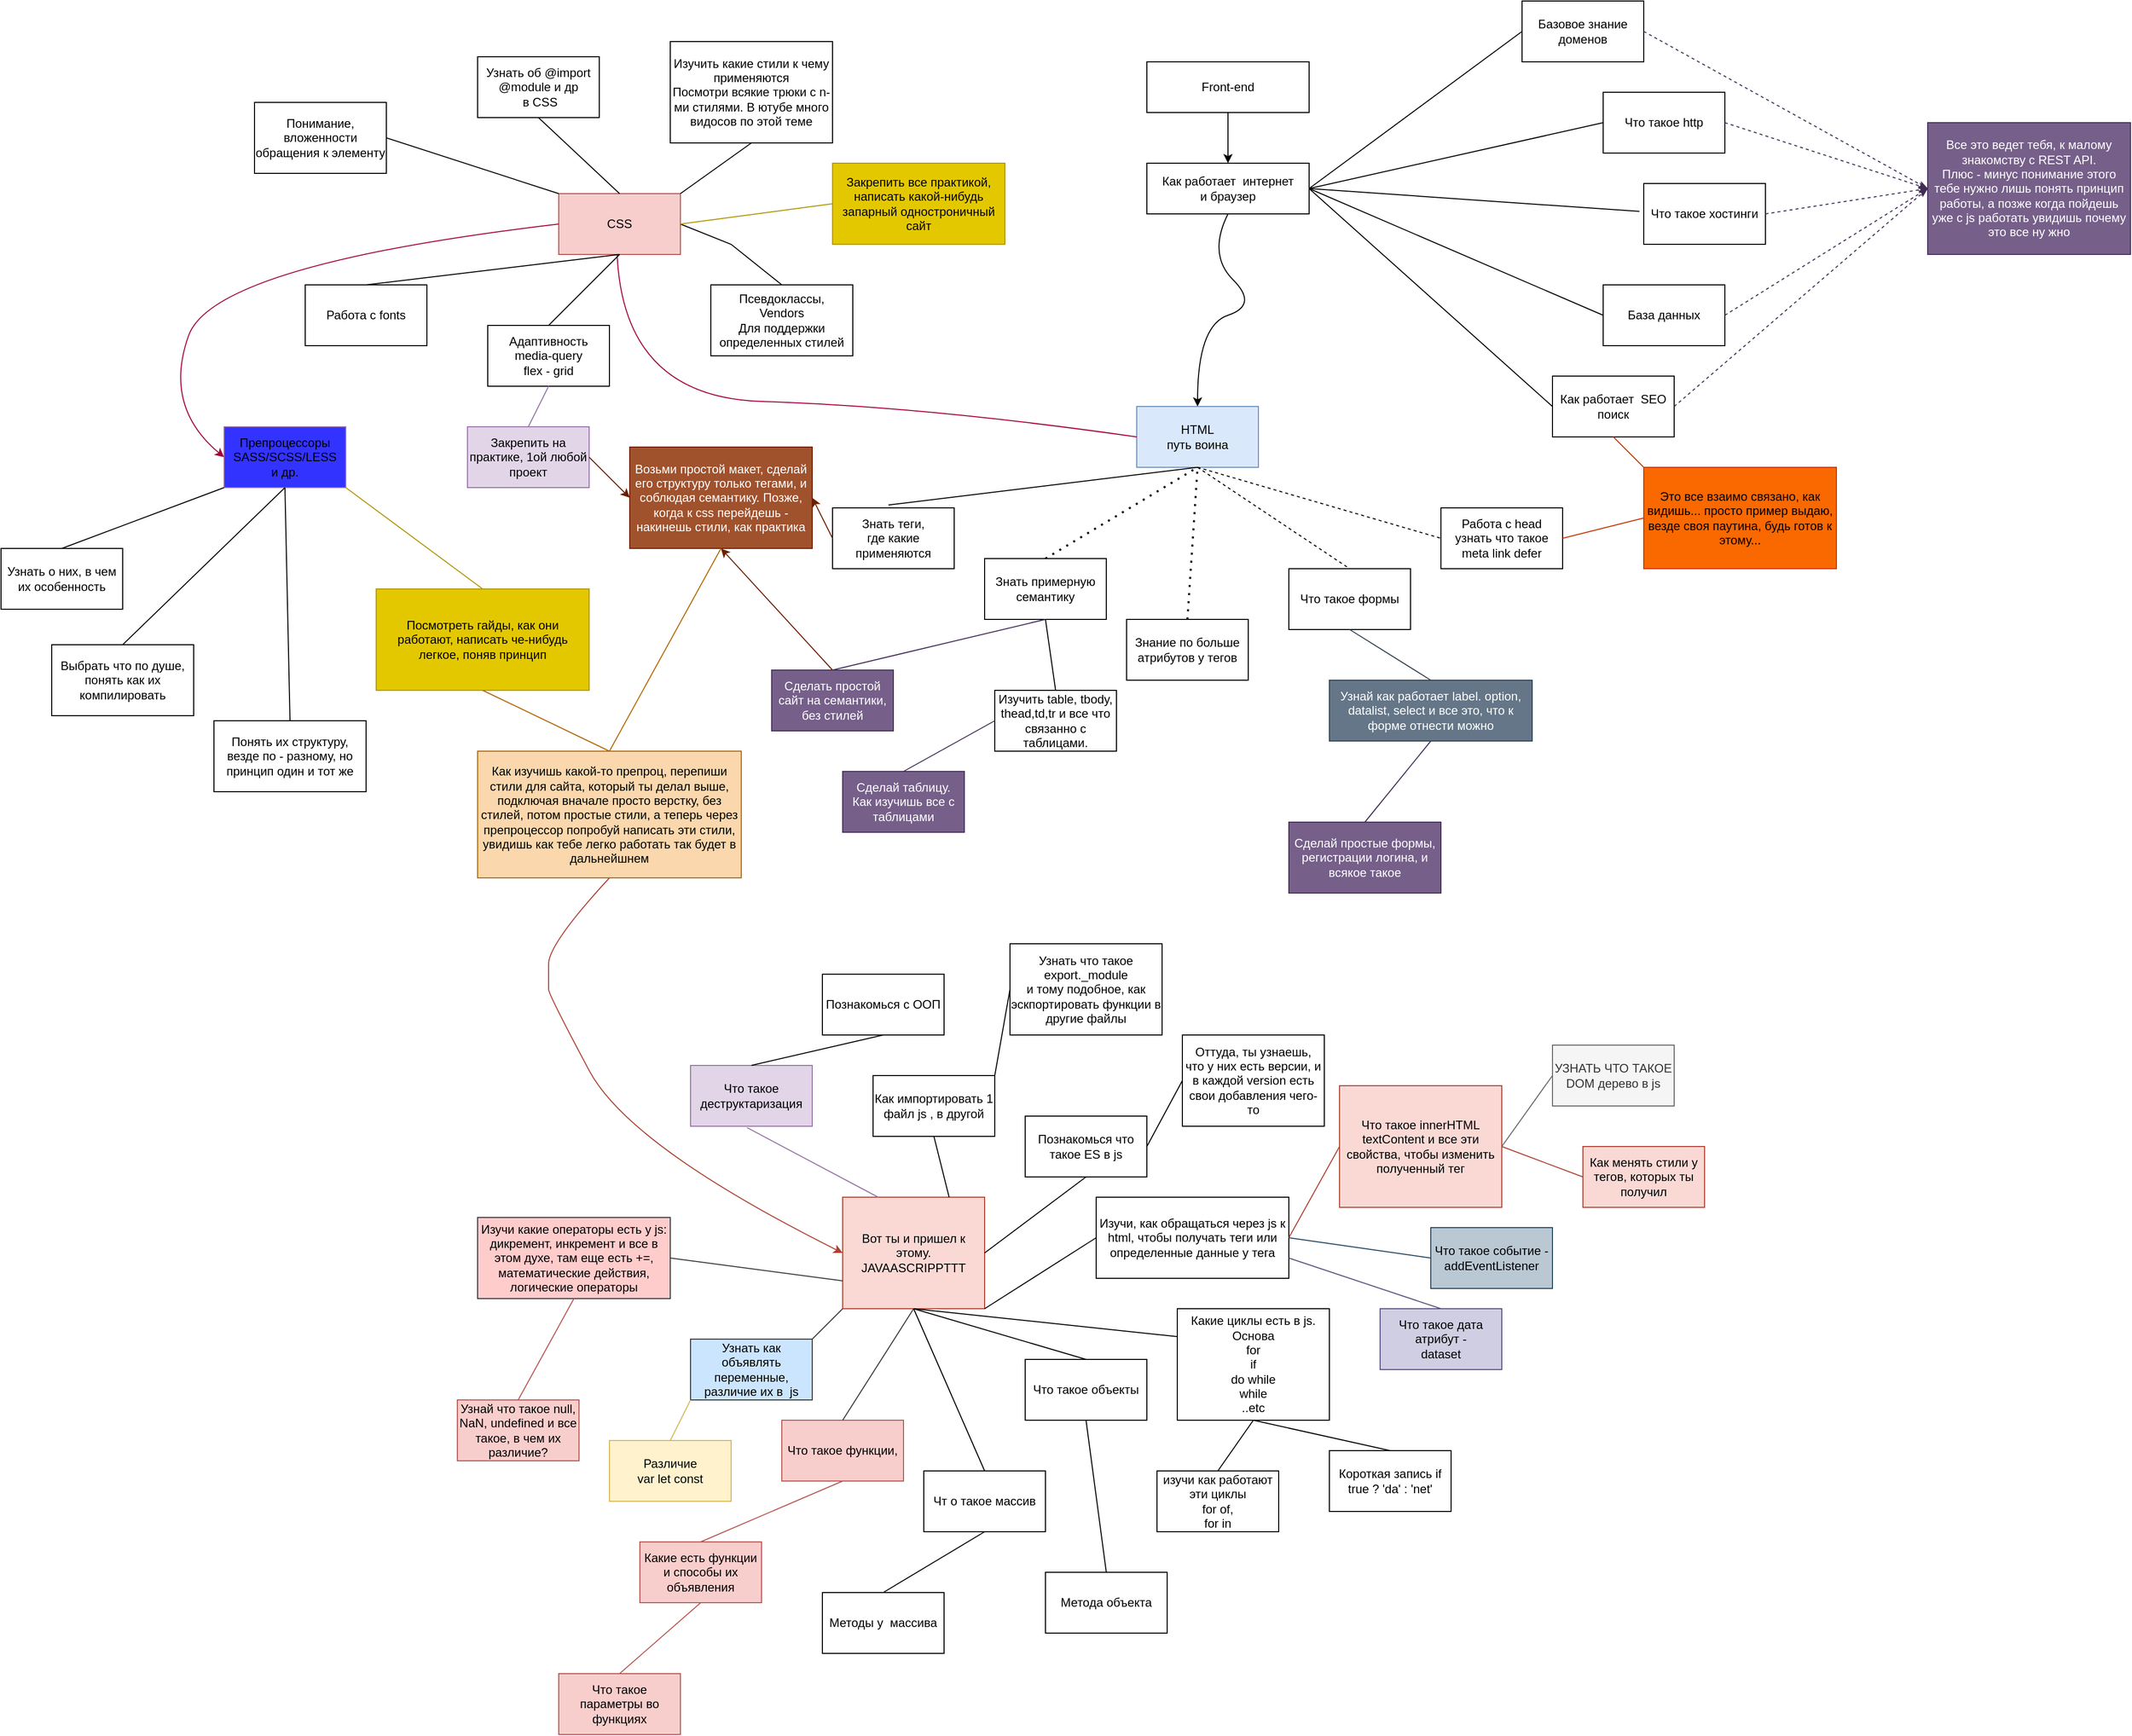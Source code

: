 <mxfile version="22.0.0" type="github">
  <diagram name="Страница — 1" id="b5F7yGfdC8SW0DSV0_Y1">
    <mxGraphModel dx="2808" dy="934" grid="1" gridSize="10" guides="1" tooltips="1" connect="1" arrows="1" fold="1" page="1" pageScale="1" pageWidth="1200" pageHeight="1920" math="0" shadow="0">
      <root>
        <mxCell id="0" />
        <mxCell id="1" parent="0" />
        <mxCell id="d3SblMkeDOtAIFovuhBY-1" value="&lt;div&gt;Front-end&lt;/div&gt;" style="rounded=0;whiteSpace=wrap;html=1;" vertex="1" parent="1">
          <mxGeometry x="140" y="100" width="160" height="50" as="geometry" />
        </mxCell>
        <mxCell id="d3SblMkeDOtAIFovuhBY-3" value="" style="endArrow=classic;html=1;rounded=0;exitX=0.5;exitY=1;exitDx=0;exitDy=0;" edge="1" parent="1" source="d3SblMkeDOtAIFovuhBY-1">
          <mxGeometry width="50" height="50" relative="1" as="geometry">
            <mxPoint x="320" y="230" as="sourcePoint" />
            <mxPoint x="220" y="200" as="targetPoint" />
          </mxGeometry>
        </mxCell>
        <mxCell id="d3SblMkeDOtAIFovuhBY-4" value="&lt;div&gt;Как работает&amp;nbsp; интернет&lt;/div&gt;&lt;div&gt;и браузер&lt;br&gt;&lt;/div&gt;" style="rounded=0;whiteSpace=wrap;html=1;" vertex="1" parent="1">
          <mxGeometry x="140" y="200" width="160" height="50" as="geometry" />
        </mxCell>
        <mxCell id="d3SblMkeDOtAIFovuhBY-6" value="" style="endArrow=none;html=1;rounded=0;exitX=1;exitY=0.5;exitDx=0;exitDy=0;entryX=0;entryY=0.5;entryDx=0;entryDy=0;" edge="1" parent="1" source="d3SblMkeDOtAIFovuhBY-4" target="d3SblMkeDOtAIFovuhBY-7">
          <mxGeometry width="50" height="50" relative="1" as="geometry">
            <mxPoint x="320" y="230" as="sourcePoint" />
            <mxPoint x="460" y="110" as="targetPoint" />
          </mxGeometry>
        </mxCell>
        <mxCell id="d3SblMkeDOtAIFovuhBY-7" value="&lt;div&gt;Базовое знание доменов&lt;br&gt;&lt;/div&gt;" style="rounded=0;whiteSpace=wrap;html=1;" vertex="1" parent="1">
          <mxGeometry x="510" y="40" width="120" height="60" as="geometry" />
        </mxCell>
        <mxCell id="d3SblMkeDOtAIFovuhBY-9" value="" style="endArrow=none;html=1;rounded=0;exitX=1;exitY=0.5;exitDx=0;exitDy=0;entryX=0;entryY=0.5;entryDx=0;entryDy=0;" edge="1" parent="1" source="d3SblMkeDOtAIFovuhBY-4" target="d3SblMkeDOtAIFovuhBY-10">
          <mxGeometry width="50" height="50" relative="1" as="geometry">
            <mxPoint x="348" y="270" as="sourcePoint" />
            <mxPoint x="460" y="180" as="targetPoint" />
          </mxGeometry>
        </mxCell>
        <mxCell id="d3SblMkeDOtAIFovuhBY-10" value="Что такое http" style="rounded=0;whiteSpace=wrap;html=1;" vertex="1" parent="1">
          <mxGeometry x="590" y="130" width="120" height="60" as="geometry" />
        </mxCell>
        <mxCell id="d3SblMkeDOtAIFovuhBY-11" value="Что такое хостинги" style="rounded=0;whiteSpace=wrap;html=1;" vertex="1" parent="1">
          <mxGeometry x="630" y="220" width="120" height="60" as="geometry" />
        </mxCell>
        <mxCell id="d3SblMkeDOtAIFovuhBY-12" value="" style="endArrow=none;html=1;rounded=0;exitX=1;exitY=0.5;exitDx=0;exitDy=0;entryX=-0.036;entryY=0.459;entryDx=0;entryDy=0;entryPerimeter=0;" edge="1" parent="1" source="d3SblMkeDOtAIFovuhBY-4" target="d3SblMkeDOtAIFovuhBY-11">
          <mxGeometry width="50" height="50" relative="1" as="geometry">
            <mxPoint x="360" y="300" as="sourcePoint" />
            <mxPoint x="410" y="250" as="targetPoint" />
          </mxGeometry>
        </mxCell>
        <mxCell id="d3SblMkeDOtAIFovuhBY-13" value="База данных" style="rounded=0;whiteSpace=wrap;html=1;" vertex="1" parent="1">
          <mxGeometry x="590" y="320" width="120" height="60" as="geometry" />
        </mxCell>
        <mxCell id="d3SblMkeDOtAIFovuhBY-14" value="" style="endArrow=none;html=1;rounded=0;entryX=1;entryY=0.5;entryDx=0;entryDy=0;exitX=0;exitY=0.5;exitDx=0;exitDy=0;" edge="1" parent="1" source="d3SblMkeDOtAIFovuhBY-13" target="d3SblMkeDOtAIFovuhBY-4">
          <mxGeometry width="50" height="50" relative="1" as="geometry">
            <mxPoint x="310" y="370" as="sourcePoint" />
            <mxPoint x="360" y="320" as="targetPoint" />
          </mxGeometry>
        </mxCell>
        <mxCell id="d3SblMkeDOtAIFovuhBY-15" value="" style="curved=1;endArrow=classic;html=1;rounded=0;exitX=0.5;exitY=1;exitDx=0;exitDy=0;entryX=0.5;entryY=0;entryDx=0;entryDy=0;" edge="1" parent="1" source="d3SblMkeDOtAIFovuhBY-4" target="d3SblMkeDOtAIFovuhBY-21">
          <mxGeometry width="50" height="50" relative="1" as="geometry">
            <mxPoint x="220" y="360" as="sourcePoint" />
            <mxPoint x="190" y="430" as="targetPoint" />
            <Array as="points">
              <mxPoint x="200" y="290" />
              <mxPoint x="250" y="340" />
              <mxPoint x="190" y="360" />
            </Array>
          </mxGeometry>
        </mxCell>
        <mxCell id="d3SblMkeDOtAIFovuhBY-16" value="&lt;div&gt;Как работает&amp;nbsp; SEO&lt;/div&gt;&lt;div&gt;поиск&lt;br&gt;&lt;/div&gt;" style="rounded=0;whiteSpace=wrap;html=1;" vertex="1" parent="1">
          <mxGeometry x="540" y="410" width="120" height="60" as="geometry" />
        </mxCell>
        <mxCell id="d3SblMkeDOtAIFovuhBY-19" value="" style="endArrow=none;html=1;rounded=0;entryX=1;entryY=0.5;entryDx=0;entryDy=0;exitX=0;exitY=0.5;exitDx=0;exitDy=0;" edge="1" parent="1" source="d3SblMkeDOtAIFovuhBY-16" target="d3SblMkeDOtAIFovuhBY-4">
          <mxGeometry width="50" height="50" relative="1" as="geometry">
            <mxPoint x="300" y="480" as="sourcePoint" />
            <mxPoint x="350" y="430" as="targetPoint" />
          </mxGeometry>
        </mxCell>
        <mxCell id="d3SblMkeDOtAIFovuhBY-21" value="&lt;div&gt;HTML&lt;/div&gt;&lt;div&gt;путь воина&lt;br&gt;&lt;/div&gt;" style="rounded=0;whiteSpace=wrap;html=1;fillColor=#dae8fc;strokeColor=#6c8ebf;" vertex="1" parent="1">
          <mxGeometry x="130" y="440" width="120" height="60" as="geometry" />
        </mxCell>
        <mxCell id="d3SblMkeDOtAIFovuhBY-22" value="" style="endArrow=none;html=1;rounded=0;entryX=0.5;entryY=1;entryDx=0;entryDy=0;exitX=0.46;exitY=-0.047;exitDx=0;exitDy=0;exitPerimeter=0;" edge="1" parent="1" source="d3SblMkeDOtAIFovuhBY-23" target="d3SblMkeDOtAIFovuhBY-21">
          <mxGeometry width="50" height="50" relative="1" as="geometry">
            <mxPoint x="50" y="600" as="sourcePoint" />
            <mxPoint x="215" y="550" as="targetPoint" />
          </mxGeometry>
        </mxCell>
        <mxCell id="d3SblMkeDOtAIFovuhBY-23" value="&lt;div&gt;Знать теги, &lt;br&gt;&lt;/div&gt;&lt;div&gt;где какие применяются&lt;br&gt;&lt;/div&gt;" style="rounded=0;whiteSpace=wrap;html=1;" vertex="1" parent="1">
          <mxGeometry x="-170" y="540" width="120" height="60" as="geometry" />
        </mxCell>
        <mxCell id="d3SblMkeDOtAIFovuhBY-24" value="&lt;div&gt;Знать примерную семантику&lt;/div&gt;" style="rounded=0;whiteSpace=wrap;html=1;" vertex="1" parent="1">
          <mxGeometry x="-20" y="590" width="120" height="60" as="geometry" />
        </mxCell>
        <mxCell id="d3SblMkeDOtAIFovuhBY-26" value="&lt;div&gt;Знание по больше&lt;/div&gt;&lt;div&gt;атрибутов у тегов&lt;br&gt;&lt;/div&gt;" style="rounded=0;whiteSpace=wrap;html=1;" vertex="1" parent="1">
          <mxGeometry x="120" y="650" width="120" height="60" as="geometry" />
        </mxCell>
        <mxCell id="d3SblMkeDOtAIFovuhBY-27" value="Что такое формы" style="rounded=0;whiteSpace=wrap;html=1;" vertex="1" parent="1">
          <mxGeometry x="280" y="600" width="120" height="60" as="geometry" />
        </mxCell>
        <mxCell id="d3SblMkeDOtAIFovuhBY-28" value="&lt;div&gt;Работа с head&lt;/div&gt;&lt;div&gt;узнать что такое meta link defer&lt;br&gt;&lt;/div&gt;" style="rounded=0;whiteSpace=wrap;html=1;" vertex="1" parent="1">
          <mxGeometry x="430" y="540" width="120" height="60" as="geometry" />
        </mxCell>
        <mxCell id="d3SblMkeDOtAIFovuhBY-31" value="" style="endArrow=none;dashed=1;html=1;dashPattern=1 3;strokeWidth=2;rounded=0;entryX=0.5;entryY=1;entryDx=0;entryDy=0;exitX=0.5;exitY=0;exitDx=0;exitDy=0;" edge="1" parent="1" source="d3SblMkeDOtAIFovuhBY-26" target="d3SblMkeDOtAIFovuhBY-21">
          <mxGeometry width="50" height="50" relative="1" as="geometry">
            <mxPoint x="-180" y="710" as="sourcePoint" />
            <mxPoint x="-130" y="660" as="targetPoint" />
          </mxGeometry>
        </mxCell>
        <mxCell id="d3SblMkeDOtAIFovuhBY-32" value="" style="endArrow=none;dashed=1;html=1;dashPattern=1 3;strokeWidth=2;rounded=0;entryX=0.5;entryY=1;entryDx=0;entryDy=0;exitX=0.5;exitY=0;exitDx=0;exitDy=0;" edge="1" parent="1" source="d3SblMkeDOtAIFovuhBY-24" target="d3SblMkeDOtAIFovuhBY-21">
          <mxGeometry width="50" height="50" relative="1" as="geometry">
            <mxPoint x="130" y="570" as="sourcePoint" />
            <mxPoint x="180" y="520" as="targetPoint" />
          </mxGeometry>
        </mxCell>
        <mxCell id="d3SblMkeDOtAIFovuhBY-33" value="" style="endArrow=none;dashed=1;html=1;rounded=0;exitX=0.5;exitY=1;exitDx=0;exitDy=0;entryX=0.5;entryY=0;entryDx=0;entryDy=0;" edge="1" parent="1" source="d3SblMkeDOtAIFovuhBY-21" target="d3SblMkeDOtAIFovuhBY-27">
          <mxGeometry width="50" height="50" relative="1" as="geometry">
            <mxPoint x="270" y="590" as="sourcePoint" />
            <mxPoint x="320" y="540" as="targetPoint" />
          </mxGeometry>
        </mxCell>
        <mxCell id="d3SblMkeDOtAIFovuhBY-34" value="" style="endArrow=none;dashed=1;html=1;rounded=0;entryX=0;entryY=0.5;entryDx=0;entryDy=0;exitX=0.5;exitY=1;exitDx=0;exitDy=0;" edge="1" parent="1" source="d3SblMkeDOtAIFovuhBY-21" target="d3SblMkeDOtAIFovuhBY-28">
          <mxGeometry width="50" height="50" relative="1" as="geometry">
            <mxPoint x="220" y="510" as="sourcePoint" />
            <mxPoint x="400" y="550" as="targetPoint" />
          </mxGeometry>
        </mxCell>
        <mxCell id="d3SblMkeDOtAIFovuhBY-36" value="" style="curved=1;endArrow=classic;html=1;rounded=0;exitX=0;exitY=0.5;exitDx=0;exitDy=0;entryX=0.5;entryY=0;entryDx=0;entryDy=0;fillColor=#d80073;strokeColor=#A50040;" edge="1" parent="1" source="d3SblMkeDOtAIFovuhBY-21" target="d3SblMkeDOtAIFovuhBY-37">
          <mxGeometry width="50" height="50" relative="1" as="geometry">
            <mxPoint x="-400" y="480" as="sourcePoint" />
            <mxPoint x="-290" y="820" as="targetPoint" />
            <Array as="points">
              <mxPoint x="-80" y="440" />
              <mxPoint x="-400" y="430" />
            </Array>
          </mxGeometry>
        </mxCell>
        <mxCell id="d3SblMkeDOtAIFovuhBY-37" value="CSS" style="rounded=0;whiteSpace=wrap;html=1;fillColor=#f8cecc;strokeColor=#b85450;" vertex="1" parent="1">
          <mxGeometry x="-440" y="230" width="120" height="60" as="geometry" />
        </mxCell>
        <mxCell id="d3SblMkeDOtAIFovuhBY-38" value="" style="endArrow=none;html=1;rounded=0;entryX=1;entryY=0;entryDx=0;entryDy=0;exitX=0.5;exitY=1;exitDx=0;exitDy=0;" edge="1" parent="1" source="d3SblMkeDOtAIFovuhBY-39" target="d3SblMkeDOtAIFovuhBY-37">
          <mxGeometry width="50" height="50" relative="1" as="geometry">
            <mxPoint x="-360" y="1050" as="sourcePoint" />
            <mxPoint x="-330" y="980" as="targetPoint" />
          </mxGeometry>
        </mxCell>
        <mxCell id="d3SblMkeDOtAIFovuhBY-39" value="&lt;div&gt;Изучить какие стили к чему применяются&lt;/div&gt;&lt;div&gt;Посмотри всякие трюки с n-ми стилями. В ютубе много видосов по этой теме&lt;br&gt;&lt;/div&gt;" style="rounded=0;whiteSpace=wrap;html=1;" vertex="1" parent="1">
          <mxGeometry x="-330" y="80" width="160" height="100" as="geometry" />
        </mxCell>
        <mxCell id="d3SblMkeDOtAIFovuhBY-40" value="" style="endArrow=none;html=1;rounded=0;entryX=0.5;entryY=1;entryDx=0;entryDy=0;exitX=0.5;exitY=0;exitDx=0;exitDy=0;" edge="1" parent="1" source="d3SblMkeDOtAIFovuhBY-41" target="d3SblMkeDOtAIFovuhBY-37">
          <mxGeometry width="50" height="50" relative="1" as="geometry">
            <mxPoint x="-220" y="1020" as="sourcePoint" />
            <mxPoint x="-220" y="980" as="targetPoint" />
          </mxGeometry>
        </mxCell>
        <mxCell id="d3SblMkeDOtAIFovuhBY-41" value="Работа с fonts" style="rounded=0;whiteSpace=wrap;html=1;" vertex="1" parent="1">
          <mxGeometry x="-690" y="320" width="120" height="60" as="geometry" />
        </mxCell>
        <mxCell id="d3SblMkeDOtAIFovuhBY-42" value="&lt;div&gt;Адаптивность&lt;/div&gt;&lt;div&gt;media-query&lt;/div&gt;&lt;div&gt;flex - grid&lt;/div&gt;" style="rounded=0;whiteSpace=wrap;html=1;" vertex="1" parent="1">
          <mxGeometry x="-510" y="360" width="120" height="60" as="geometry" />
        </mxCell>
        <mxCell id="d3SblMkeDOtAIFovuhBY-43" value="&lt;div&gt;Понимание, вложенности&lt;/div&gt;&lt;div&gt;обращения к элементу&lt;br&gt;&lt;/div&gt;" style="rounded=0;whiteSpace=wrap;html=1;" vertex="1" parent="1">
          <mxGeometry x="-740" y="140" width="130" height="70" as="geometry" />
        </mxCell>
        <mxCell id="d3SblMkeDOtAIFovuhBY-44" value="" style="endArrow=none;html=1;rounded=0;entryX=0.5;entryY=0;entryDx=0;entryDy=0;exitX=0.5;exitY=1;exitDx=0;exitDy=0;" edge="1" parent="1" source="d3SblMkeDOtAIFovuhBY-37" target="d3SblMkeDOtAIFovuhBY-42">
          <mxGeometry width="50" height="50" relative="1" as="geometry">
            <mxPoint x="-290" y="940" as="sourcePoint" />
            <mxPoint x="-120" y="930" as="targetPoint" />
          </mxGeometry>
        </mxCell>
        <mxCell id="d3SblMkeDOtAIFovuhBY-45" value="" style="endArrow=none;html=1;rounded=0;entryX=0;entryY=0;entryDx=0;entryDy=0;exitX=1;exitY=0.5;exitDx=0;exitDy=0;" edge="1" parent="1" source="d3SblMkeDOtAIFovuhBY-43" target="d3SblMkeDOtAIFovuhBY-37">
          <mxGeometry width="50" height="50" relative="1" as="geometry">
            <mxPoint x="-510" y="970" as="sourcePoint" />
            <mxPoint x="-460" y="920" as="targetPoint" />
          </mxGeometry>
        </mxCell>
        <mxCell id="d3SblMkeDOtAIFovuhBY-47" value="&lt;div&gt;Препроцессоры&lt;/div&gt;&lt;div&gt;SASS/SCSS/LESS&lt;/div&gt;&lt;div&gt;и др.&lt;/div&gt;" style="rounded=0;whiteSpace=wrap;html=1;fillColor=#3333FF;strokeColor=#9673a6;gradientColor=none;" vertex="1" parent="1">
          <mxGeometry x="-770" y="460" width="120" height="60" as="geometry" />
        </mxCell>
        <mxCell id="d3SblMkeDOtAIFovuhBY-48" value="&lt;div&gt;Псевдоклассы,&lt;/div&gt;&lt;div&gt;Vendors&lt;/div&gt;&lt;div&gt;Для поддержки определенных стилей&lt;br&gt;&lt;/div&gt;" style="rounded=0;whiteSpace=wrap;html=1;" vertex="1" parent="1">
          <mxGeometry x="-290" y="320" width="140" height="70" as="geometry" />
        </mxCell>
        <mxCell id="d3SblMkeDOtAIFovuhBY-49" value="" style="endArrow=none;html=1;rounded=0;entryX=0.5;entryY=0;entryDx=0;entryDy=0;exitX=1;exitY=0.5;exitDx=0;exitDy=0;" edge="1" parent="1" source="d3SblMkeDOtAIFovuhBY-37" target="d3SblMkeDOtAIFovuhBY-48">
          <mxGeometry width="50" height="50" relative="1" as="geometry">
            <mxPoint x="-290" y="940" as="sourcePoint" />
            <mxPoint x="-110" y="940" as="targetPoint" />
            <Array as="points">
              <mxPoint x="-270" y="280" />
            </Array>
          </mxGeometry>
        </mxCell>
        <mxCell id="d3SblMkeDOtAIFovuhBY-51" value="" style="endArrow=none;html=1;rounded=0;exitX=0.5;exitY=0;exitDx=0;exitDy=0;entryX=0.5;entryY=1;entryDx=0;entryDy=0;" edge="1" parent="1" source="d3SblMkeDOtAIFovuhBY-37" target="d3SblMkeDOtAIFovuhBY-52">
          <mxGeometry width="50" height="50" relative="1" as="geometry">
            <mxPoint x="-640" y="190" as="sourcePoint" />
            <mxPoint x="-570" y="170" as="targetPoint" />
          </mxGeometry>
        </mxCell>
        <mxCell id="d3SblMkeDOtAIFovuhBY-52" value="&lt;div&gt;Узнать об @import&lt;/div&gt;&lt;div&gt;@module и др&lt;/div&gt;&lt;div&gt;&amp;nbsp;в CSS&lt;br&gt;&lt;/div&gt;" style="rounded=0;whiteSpace=wrap;html=1;" vertex="1" parent="1">
          <mxGeometry x="-520" y="95" width="120" height="60" as="geometry" />
        </mxCell>
        <mxCell id="d3SblMkeDOtAIFovuhBY-57" value="" style="curved=1;endArrow=classic;html=1;rounded=0;entryX=0;entryY=0.5;entryDx=0;entryDy=0;exitX=0;exitY=0.5;exitDx=0;exitDy=0;fillColor=#d80073;strokeColor=#A50040;" edge="1" parent="1" source="d3SblMkeDOtAIFovuhBY-37" target="d3SblMkeDOtAIFovuhBY-47">
          <mxGeometry width="50" height="50" relative="1" as="geometry">
            <mxPoint x="-780" y="400" as="sourcePoint" />
            <mxPoint x="-720" y="350" as="targetPoint" />
            <Array as="points">
              <mxPoint x="-780" y="300" />
              <mxPoint x="-830" y="440" />
            </Array>
          </mxGeometry>
        </mxCell>
        <mxCell id="d3SblMkeDOtAIFovuhBY-58" value="" style="endArrow=none;html=1;rounded=0;entryX=0.5;entryY=1;entryDx=0;entryDy=0;exitX=0.5;exitY=0;exitDx=0;exitDy=0;" edge="1" parent="1" source="d3SblMkeDOtAIFovuhBY-59" target="d3SblMkeDOtAIFovuhBY-47">
          <mxGeometry width="50" height="50" relative="1" as="geometry">
            <mxPoint x="-790" y="630" as="sourcePoint" />
            <mxPoint x="-740" y="580" as="targetPoint" />
          </mxGeometry>
        </mxCell>
        <mxCell id="d3SblMkeDOtAIFovuhBY-59" value="Выбрать что по душе, понять как их компилировать" style="rounded=0;whiteSpace=wrap;html=1;" vertex="1" parent="1">
          <mxGeometry x="-940" y="675" width="140" height="70" as="geometry" />
        </mxCell>
        <mxCell id="d3SblMkeDOtAIFovuhBY-60" value="&lt;div&gt;Понять их структуру, везде по - разному, но принцип один и тот же&lt;br&gt;&lt;/div&gt;" style="rounded=0;whiteSpace=wrap;html=1;" vertex="1" parent="1">
          <mxGeometry x="-780" y="750" width="150" height="70" as="geometry" />
        </mxCell>
        <mxCell id="d3SblMkeDOtAIFovuhBY-61" value="" style="endArrow=none;html=1;rounded=0;entryX=0.5;entryY=1;entryDx=0;entryDy=0;exitX=0.5;exitY=0;exitDx=0;exitDy=0;" edge="1" parent="1" source="d3SblMkeDOtAIFovuhBY-60" target="d3SblMkeDOtAIFovuhBY-47">
          <mxGeometry width="50" height="50" relative="1" as="geometry">
            <mxPoint x="-670" y="650" as="sourcePoint" />
            <mxPoint x="-620" y="600" as="targetPoint" />
          </mxGeometry>
        </mxCell>
        <mxCell id="d3SblMkeDOtAIFovuhBY-62" value="&lt;div&gt;Узнать о них, в чем их особенность&lt;/div&gt;" style="rounded=0;whiteSpace=wrap;html=1;" vertex="1" parent="1">
          <mxGeometry x="-990" y="580" width="120" height="60" as="geometry" />
        </mxCell>
        <mxCell id="d3SblMkeDOtAIFovuhBY-63" value="" style="endArrow=none;html=1;rounded=0;exitX=0.5;exitY=0;exitDx=0;exitDy=0;entryX=0;entryY=1;entryDx=0;entryDy=0;" edge="1" parent="1" source="d3SblMkeDOtAIFovuhBY-62" target="d3SblMkeDOtAIFovuhBY-47">
          <mxGeometry width="50" height="50" relative="1" as="geometry">
            <mxPoint x="-910" y="520" as="sourcePoint" />
            <mxPoint x="-860" y="500" as="targetPoint" />
          </mxGeometry>
        </mxCell>
        <mxCell id="d3SblMkeDOtAIFovuhBY-64" value="Посмотреть гайды, как они работают, написать че-нибудь легкое, поняв принцип" style="rounded=0;whiteSpace=wrap;html=1;fillColor=#e3c800;strokeColor=#B09500;fontColor=#000000;" vertex="1" parent="1">
          <mxGeometry x="-620" y="620" width="210" height="100" as="geometry" />
        </mxCell>
        <mxCell id="d3SblMkeDOtAIFovuhBY-65" value="" style="endArrow=none;html=1;rounded=0;entryX=1;entryY=1;entryDx=0;entryDy=0;exitX=0.5;exitY=0;exitDx=0;exitDy=0;fillColor=#e3c800;strokeColor=#B09500;" edge="1" parent="1" source="d3SblMkeDOtAIFovuhBY-64" target="d3SblMkeDOtAIFovuhBY-47">
          <mxGeometry width="50" height="50" relative="1" as="geometry">
            <mxPoint x="-600" y="580" as="sourcePoint" />
            <mxPoint x="-550" y="530" as="targetPoint" />
          </mxGeometry>
        </mxCell>
        <mxCell id="d3SblMkeDOtAIFovuhBY-66" value="Закрепить все практикой, написать какой-нибудь запарный одностроничный сайт" style="rounded=0;whiteSpace=wrap;html=1;fillColor=#e3c800;strokeColor=#B09500;fontColor=#000000;" vertex="1" parent="1">
          <mxGeometry x="-170" y="200" width="170" height="80" as="geometry" />
        </mxCell>
        <mxCell id="d3SblMkeDOtAIFovuhBY-67" value="" style="endArrow=none;html=1;rounded=0;entryX=0;entryY=0.5;entryDx=0;entryDy=0;exitX=1;exitY=0.5;exitDx=0;exitDy=0;fillColor=#e3c800;strokeColor=#B09500;" edge="1" parent="1" source="d3SblMkeDOtAIFovuhBY-37" target="d3SblMkeDOtAIFovuhBY-66">
          <mxGeometry width="50" height="50" relative="1" as="geometry">
            <mxPoint x="-260" y="270" as="sourcePoint" />
            <mxPoint x="-210" y="220" as="targetPoint" />
          </mxGeometry>
        </mxCell>
        <mxCell id="d3SblMkeDOtAIFovuhBY-68" value="" style="endArrow=none;html=1;rounded=0;entryX=0.5;entryY=1;entryDx=0;entryDy=0;exitX=0.5;exitY=0;exitDx=0;exitDy=0;fillColor=#e1d5e7;strokeColor=#9673a6;" edge="1" parent="1" source="d3SblMkeDOtAIFovuhBY-69" target="d3SblMkeDOtAIFovuhBY-42">
          <mxGeometry width="50" height="50" relative="1" as="geometry">
            <mxPoint x="-430" y="490" as="sourcePoint" />
            <mxPoint x="-420" y="450" as="targetPoint" />
          </mxGeometry>
        </mxCell>
        <mxCell id="d3SblMkeDOtAIFovuhBY-69" value="Закрепить на практике, 1ой любой проект" style="rounded=0;whiteSpace=wrap;html=1;fillColor=#e1d5e7;strokeColor=#9673a6;" vertex="1" parent="1">
          <mxGeometry x="-530" y="460" width="120" height="60" as="geometry" />
        </mxCell>
        <mxCell id="d3SblMkeDOtAIFovuhBY-73" value="" style="endArrow=none;html=1;rounded=0;entryX=0.5;entryY=1;entryDx=0;entryDy=0;exitX=0.5;exitY=0;exitDx=0;exitDy=0;" edge="1" parent="1" source="d3SblMkeDOtAIFovuhBY-75" target="d3SblMkeDOtAIFovuhBY-24">
          <mxGeometry width="50" height="50" relative="1" as="geometry">
            <mxPoint x="-130" y="750" as="sourcePoint" />
            <mxPoint y="695" as="targetPoint" />
          </mxGeometry>
        </mxCell>
        <mxCell id="d3SblMkeDOtAIFovuhBY-74" value="" style="endArrow=none;html=1;rounded=0;entryX=0.5;entryY=1;entryDx=0;entryDy=0;exitX=0.5;exitY=0;exitDx=0;exitDy=0;fillColor=#76608a;strokeColor=#432D57;" edge="1" parent="1" source="d3SblMkeDOtAIFovuhBY-76" target="d3SblMkeDOtAIFovuhBY-24">
          <mxGeometry width="50" height="50" relative="1" as="geometry">
            <mxPoint x="50" y="770" as="sourcePoint" />
            <mxPoint x="80" y="720" as="targetPoint" />
          </mxGeometry>
        </mxCell>
        <mxCell id="d3SblMkeDOtAIFovuhBY-75" value="&lt;div&gt;Изучить table, tbody,&lt;/div&gt;&lt;div&gt;thead,td,tr и все что связанно с таблицами.&lt;br&gt;&lt;/div&gt;" style="rounded=0;whiteSpace=wrap;html=1;" vertex="1" parent="1">
          <mxGeometry x="-10" y="720" width="120" height="60" as="geometry" />
        </mxCell>
        <mxCell id="d3SblMkeDOtAIFovuhBY-76" value="Сделать простой сайт на семантики, без стилей" style="rounded=0;whiteSpace=wrap;html=1;fillColor=#76608a;fontColor=#ffffff;strokeColor=#432D57;" vertex="1" parent="1">
          <mxGeometry x="-230" y="700" width="120" height="60" as="geometry" />
        </mxCell>
        <mxCell id="d3SblMkeDOtAIFovuhBY-77" value="" style="endArrow=none;html=1;rounded=0;entryX=0;entryY=0.5;entryDx=0;entryDy=0;exitX=0.5;exitY=0;exitDx=0;exitDy=0;fillColor=#76608a;strokeColor=#432D57;" edge="1" parent="1" source="d3SblMkeDOtAIFovuhBY-78" target="d3SblMkeDOtAIFovuhBY-75">
          <mxGeometry width="50" height="50" relative="1" as="geometry">
            <mxPoint x="-300" y="900" as="sourcePoint" />
            <mxPoint x="-270" y="810" as="targetPoint" />
          </mxGeometry>
        </mxCell>
        <mxCell id="d3SblMkeDOtAIFovuhBY-78" value="&lt;div&gt;Сделай таблицу.&lt;/div&gt;&lt;div&gt;Как изучишь все с таблицами&lt;/div&gt;" style="rounded=0;whiteSpace=wrap;html=1;fillColor=#76608a;fontColor=#ffffff;strokeColor=#432D57;" vertex="1" parent="1">
          <mxGeometry x="-160" y="800" width="120" height="60" as="geometry" />
        </mxCell>
        <mxCell id="d3SblMkeDOtAIFovuhBY-79" value="" style="endArrow=none;html=1;rounded=0;entryX=0.5;entryY=1;entryDx=0;entryDy=0;exitX=0.5;exitY=0;exitDx=0;exitDy=0;fillColor=#647687;strokeColor=#314354;" edge="1" parent="1" source="d3SblMkeDOtAIFovuhBY-80" target="d3SblMkeDOtAIFovuhBY-27">
          <mxGeometry width="50" height="50" relative="1" as="geometry">
            <mxPoint x="370" y="750" as="sourcePoint" />
            <mxPoint x="420" y="700" as="targetPoint" />
          </mxGeometry>
        </mxCell>
        <mxCell id="d3SblMkeDOtAIFovuhBY-80" value="Узнай как работает label. option, datalist, select и все это, что к форме отнести можно" style="rounded=0;whiteSpace=wrap;html=1;fillColor=#647687;fontColor=#ffffff;strokeColor=#314354;" vertex="1" parent="1">
          <mxGeometry x="320" y="710" width="200" height="60" as="geometry" />
        </mxCell>
        <mxCell id="d3SblMkeDOtAIFovuhBY-81" value="" style="endArrow=none;html=1;rounded=0;entryX=0.5;entryY=1;entryDx=0;entryDy=0;exitX=0.5;exitY=0;exitDx=0;exitDy=0;fillColor=#76608a;strokeColor=#432D57;" edge="1" parent="1" source="d3SblMkeDOtAIFovuhBY-82" target="d3SblMkeDOtAIFovuhBY-80">
          <mxGeometry width="50" height="50" relative="1" as="geometry">
            <mxPoint x="430" y="870" as="sourcePoint" />
            <mxPoint x="480" y="820" as="targetPoint" />
          </mxGeometry>
        </mxCell>
        <mxCell id="d3SblMkeDOtAIFovuhBY-82" value="Сделай простые формы, регистрации логина, и всякое такое" style="rounded=0;whiteSpace=wrap;html=1;fillColor=#76608a;fontColor=#ffffff;strokeColor=#432D57;" vertex="1" parent="1">
          <mxGeometry x="280" y="850" width="150" height="70" as="geometry" />
        </mxCell>
        <mxCell id="d3SblMkeDOtAIFovuhBY-83" value="" style="endArrow=classicThin;html=1;rounded=0;exitX=1;exitY=0.5;exitDx=0;exitDy=0;entryX=0;entryY=0.5;entryDx=0;entryDy=0;dashed=1;endFill=1;fillColor=#76608a;strokeColor=#432D57;" edge="1" parent="1" source="d3SblMkeDOtAIFovuhBY-7" target="d3SblMkeDOtAIFovuhBY-84">
          <mxGeometry width="50" height="50" relative="1" as="geometry">
            <mxPoint x="850" y="190" as="sourcePoint" />
            <mxPoint x="900" y="140" as="targetPoint" />
          </mxGeometry>
        </mxCell>
        <mxCell id="d3SblMkeDOtAIFovuhBY-84" value="Все это ведет тебя, к малому знакомству с REST API.&lt;br&gt;Плюс - минус понимание этого тебе нужно лишь понять принцип работы, а позже когда пойдешь уже с js работать увидишь почему это все ну жно" style="rounded=0;whiteSpace=wrap;html=1;fillColor=#76608a;fontColor=#ffffff;strokeColor=#432D57;" vertex="1" parent="1">
          <mxGeometry x="910" y="160" width="200" height="130" as="geometry" />
        </mxCell>
        <mxCell id="d3SblMkeDOtAIFovuhBY-85" value="" style="endArrow=classicThin;html=1;rounded=0;exitX=1;exitY=0.5;exitDx=0;exitDy=0;entryX=0;entryY=0.5;entryDx=0;entryDy=0;dashed=1;endFill=1;fillColor=#76608a;strokeColor=#432D57;" edge="1" parent="1" source="d3SblMkeDOtAIFovuhBY-10" target="d3SblMkeDOtAIFovuhBY-84">
          <mxGeometry width="50" height="50" relative="1" as="geometry">
            <mxPoint x="760" y="200" as="sourcePoint" />
            <mxPoint x="810" y="150" as="targetPoint" />
          </mxGeometry>
        </mxCell>
        <mxCell id="d3SblMkeDOtAIFovuhBY-86" value="" style="endArrow=classicThin;html=1;rounded=0;exitX=1;exitY=0.5;exitDx=0;exitDy=0;entryX=0;entryY=0.5;entryDx=0;entryDy=0;dashed=1;endFill=1;fillColor=#76608a;strokeColor=#432D57;" edge="1" parent="1" source="d3SblMkeDOtAIFovuhBY-11" target="d3SblMkeDOtAIFovuhBY-84">
          <mxGeometry width="50" height="50" relative="1" as="geometry">
            <mxPoint x="800" y="260" as="sourcePoint" />
            <mxPoint x="850" y="210" as="targetPoint" />
          </mxGeometry>
        </mxCell>
        <mxCell id="d3SblMkeDOtAIFovuhBY-87" value="" style="endArrow=classicThin;html=1;rounded=0;exitX=1;exitY=0.5;exitDx=0;exitDy=0;entryX=0;entryY=0.5;entryDx=0;entryDy=0;dashed=1;endFill=1;fillColor=#76608a;strokeColor=#432D57;" edge="1" parent="1" source="d3SblMkeDOtAIFovuhBY-13" target="d3SblMkeDOtAIFovuhBY-84">
          <mxGeometry width="50" height="50" relative="1" as="geometry">
            <mxPoint x="860" y="290" as="sourcePoint" />
            <mxPoint x="920" y="340" as="targetPoint" />
          </mxGeometry>
        </mxCell>
        <mxCell id="d3SblMkeDOtAIFovuhBY-88" value="" style="endArrow=classicThin;html=1;rounded=0;exitX=1;exitY=0.5;exitDx=0;exitDy=0;entryX=0;entryY=0.5;entryDx=0;entryDy=0;dashed=1;endFill=1;fillColor=#76608a;strokeColor=#432D57;" edge="1" parent="1" source="d3SblMkeDOtAIFovuhBY-16" target="d3SblMkeDOtAIFovuhBY-84">
          <mxGeometry width="50" height="50" relative="1" as="geometry">
            <mxPoint x="730" y="450" as="sourcePoint" />
            <mxPoint x="970" y="350" as="targetPoint" />
          </mxGeometry>
        </mxCell>
        <mxCell id="d3SblMkeDOtAIFovuhBY-89" value="" style="endArrow=none;html=1;rounded=0;entryX=0;entryY=0.5;entryDx=0;entryDy=0;exitX=1;exitY=0.5;exitDx=0;exitDy=0;fillColor=#a0522d;strokeColor=#6D1F00;endFill=0;startArrow=classic;startFill=1;" edge="1" parent="1" source="d3SblMkeDOtAIFovuhBY-90" target="d3SblMkeDOtAIFovuhBY-23">
          <mxGeometry width="50" height="50" relative="1" as="geometry">
            <mxPoint x="-230" y="660" as="sourcePoint" />
            <mxPoint x="-180" y="610" as="targetPoint" />
          </mxGeometry>
        </mxCell>
        <mxCell id="d3SblMkeDOtAIFovuhBY-90" value="Возьми простой макет, сделай его структуру только тегами, и соблюдая семантику. Позже, когда к css перейдешь - накинешь стили, как практика" style="rounded=0;whiteSpace=wrap;html=1;fillColor=#a0522d;fontColor=#ffffff;strokeColor=#6D1F00;" vertex="1" parent="1">
          <mxGeometry x="-370" y="480" width="180" height="100" as="geometry" />
        </mxCell>
        <mxCell id="d3SblMkeDOtAIFovuhBY-91" value="" style="endArrow=none;html=1;rounded=0;entryX=1;entryY=0.5;entryDx=0;entryDy=0;exitX=0;exitY=0.5;exitDx=0;exitDy=0;fillColor=#a0522d;strokeColor=#6D1F00;endFill=0;startArrow=classic;startFill=1;" edge="1" parent="1" source="d3SblMkeDOtAIFovuhBY-90" target="d3SblMkeDOtAIFovuhBY-69">
          <mxGeometry width="50" height="50" relative="1" as="geometry">
            <mxPoint x="-470" y="580" as="sourcePoint" />
            <mxPoint x="-420" y="530" as="targetPoint" />
          </mxGeometry>
        </mxCell>
        <mxCell id="d3SblMkeDOtAIFovuhBY-92" value="" style="endArrow=classic;html=1;rounded=0;entryX=0.5;entryY=1;entryDx=0;entryDy=0;exitX=0.5;exitY=0;exitDx=0;exitDy=0;fillColor=#a0522d;strokeColor=#6D1F00;endFill=1;" edge="1" parent="1" source="d3SblMkeDOtAIFovuhBY-76" target="d3SblMkeDOtAIFovuhBY-90">
          <mxGeometry width="50" height="50" relative="1" as="geometry">
            <mxPoint x="-260" y="660" as="sourcePoint" />
            <mxPoint x="-210" y="610" as="targetPoint" />
          </mxGeometry>
        </mxCell>
        <mxCell id="d3SblMkeDOtAIFovuhBY-93" value="" style="endArrow=none;html=1;rounded=0;entryX=0;entryY=0.5;entryDx=0;entryDy=0;exitX=1;exitY=0.5;exitDx=0;exitDy=0;fillColor=#fa6800;strokeColor=#C73500;" edge="1" parent="1" source="d3SblMkeDOtAIFovuhBY-28" target="d3SblMkeDOtAIFovuhBY-94">
          <mxGeometry width="50" height="50" relative="1" as="geometry">
            <mxPoint x="510" y="540" as="sourcePoint" />
            <mxPoint x="560" y="490" as="targetPoint" />
            <Array as="points">
              <mxPoint x="590" y="560" />
            </Array>
          </mxGeometry>
        </mxCell>
        <mxCell id="d3SblMkeDOtAIFovuhBY-94" value="Это все взаимо связано, как видишь... просто пример выдаю, везде своя паутина, будь готов к этому..." style="rounded=0;whiteSpace=wrap;html=1;fillColor=#fa6800;fontColor=#000000;strokeColor=#C73500;" vertex="1" parent="1">
          <mxGeometry x="630" y="500" width="190" height="100" as="geometry" />
        </mxCell>
        <mxCell id="d3SblMkeDOtAIFovuhBY-95" value="" style="endArrow=none;html=1;rounded=0;entryX=0.5;entryY=1;entryDx=0;entryDy=0;exitX=0;exitY=0;exitDx=0;exitDy=0;fillColor=#fa6800;strokeColor=#C73500;" edge="1" parent="1" source="d3SblMkeDOtAIFovuhBY-94" target="d3SblMkeDOtAIFovuhBY-16">
          <mxGeometry width="50" height="50" relative="1" as="geometry">
            <mxPoint x="510" y="530" as="sourcePoint" />
            <mxPoint x="560" y="480" as="targetPoint" />
          </mxGeometry>
        </mxCell>
        <mxCell id="d3SblMkeDOtAIFovuhBY-96" value="" style="endArrow=none;html=1;rounded=0;entryX=0.5;entryY=1;entryDx=0;entryDy=0;exitX=0.5;exitY=0;exitDx=0;exitDy=0;fillColor=#fad7ac;strokeColor=#b46504;" edge="1" parent="1" source="d3SblMkeDOtAIFovuhBY-98" target="d3SblMkeDOtAIFovuhBY-90">
          <mxGeometry width="50" height="50" relative="1" as="geometry">
            <mxPoint x="-350" y="820" as="sourcePoint" />
            <mxPoint x="-320" y="630" as="targetPoint" />
          </mxGeometry>
        </mxCell>
        <mxCell id="d3SblMkeDOtAIFovuhBY-97" value="" style="endArrow=none;html=1;rounded=0;entryX=0.5;entryY=1;entryDx=0;entryDy=0;exitX=0.5;exitY=0;exitDx=0;exitDy=0;fillColor=#fad7ac;strokeColor=#b46504;" edge="1" parent="1" source="d3SblMkeDOtAIFovuhBY-98" target="d3SblMkeDOtAIFovuhBY-64">
          <mxGeometry width="50" height="50" relative="1" as="geometry">
            <mxPoint x="-380" y="830" as="sourcePoint" />
            <mxPoint x="-480" y="770" as="targetPoint" />
          </mxGeometry>
        </mxCell>
        <mxCell id="d3SblMkeDOtAIFovuhBY-98" value="Как изучишь какой-то препроц, перепиши стили для сайта, который ты делал выше, подключая вначале просто верстку, без стилей, потом простые стили, а теперь через препроцессор попробуй написать эти стили, увидишь как тебе легко работать так будет в дальнейшнем" style="rounded=0;whiteSpace=wrap;html=1;fillColor=#fad7ac;strokeColor=#b46504;" vertex="1" parent="1">
          <mxGeometry x="-520" y="780" width="260" height="125" as="geometry" />
        </mxCell>
        <mxCell id="d3SblMkeDOtAIFovuhBY-99" value="" style="curved=1;endArrow=classic;html=1;rounded=0;exitX=0.5;exitY=1;exitDx=0;exitDy=0;entryX=0;entryY=0.5;entryDx=0;entryDy=0;fillColor=#fad9d5;strokeColor=#ae4132;" edge="1" parent="1" source="d3SblMkeDOtAIFovuhBY-98" target="d3SblMkeDOtAIFovuhBY-101">
          <mxGeometry width="50" height="50" relative="1" as="geometry">
            <mxPoint x="-380" y="1040" as="sourcePoint" />
            <mxPoint x="-130" y="1190" as="targetPoint" />
            <Array as="points">
              <mxPoint x="-450" y="970" />
              <mxPoint x="-450" y="1010" />
              <mxPoint x="-450" y="1020" />
              <mxPoint x="-370" y="1170" />
            </Array>
          </mxGeometry>
        </mxCell>
        <mxCell id="d3SblMkeDOtAIFovuhBY-101" value="&lt;div&gt;Вот ты и пришел к этому.&lt;/div&gt;&lt;div&gt;JAVAASCRIPPTTT&lt;br&gt;&lt;/div&gt;" style="rounded=0;whiteSpace=wrap;html=1;fillColor=#fad9d5;strokeColor=#ae4132;" vertex="1" parent="1">
          <mxGeometry x="-160" y="1220" width="140" height="110" as="geometry" />
        </mxCell>
        <mxCell id="d3SblMkeDOtAIFovuhBY-103" value="" style="endArrow=none;html=1;rounded=0;entryX=0;entryY=1;entryDx=0;entryDy=0;exitX=1;exitY=0;exitDx=0;exitDy=0;fillColor=#cce5ff;strokeColor=#36393d;" edge="1" parent="1" source="d3SblMkeDOtAIFovuhBY-104" target="d3SblMkeDOtAIFovuhBY-101">
          <mxGeometry width="50" height="50" relative="1" as="geometry">
            <mxPoint x="-215" y="1360" as="sourcePoint" />
            <mxPoint x="-80" y="1250" as="targetPoint" />
          </mxGeometry>
        </mxCell>
        <mxCell id="d3SblMkeDOtAIFovuhBY-104" value="&lt;div&gt;Узнать как объявлять переменные, различие их в&amp;nbsp; js&lt;br&gt;&lt;/div&gt;" style="rounded=0;whiteSpace=wrap;html=1;fillColor=#cce5ff;strokeColor=#36393d;" vertex="1" parent="1">
          <mxGeometry x="-310" y="1360" width="120" height="60" as="geometry" />
        </mxCell>
        <mxCell id="d3SblMkeDOtAIFovuhBY-105" value="&lt;div&gt;Что такое функции,&lt;/div&gt;" style="rounded=0;whiteSpace=wrap;html=1;fillColor=#f8cecc;strokeColor=#b85450;" vertex="1" parent="1">
          <mxGeometry x="-220" y="1440" width="120" height="60" as="geometry" />
        </mxCell>
        <mxCell id="d3SblMkeDOtAIFovuhBY-106" value="" style="endArrow=none;html=1;rounded=0;entryX=0.5;entryY=1;entryDx=0;entryDy=0;exitX=0.5;exitY=0;exitDx=0;exitDy=0;fillColor=#f8cecc;strokeColor=#b85450;" edge="1" parent="1" source="d3SblMkeDOtAIFovuhBY-107" target="d3SblMkeDOtAIFovuhBY-105">
          <mxGeometry width="50" height="50" relative="1" as="geometry">
            <mxPoint x="-100" y="1620" as="sourcePoint" />
            <mxPoint x="-140" y="1620" as="targetPoint" />
          </mxGeometry>
        </mxCell>
        <mxCell id="d3SblMkeDOtAIFovuhBY-107" value="&lt;div&gt;Какие есть функции&lt;/div&gt;&lt;div&gt;и способы их объявления&lt;br&gt;&lt;/div&gt;" style="rounded=0;whiteSpace=wrap;html=1;fillColor=#f8cecc;strokeColor=#b85450;" vertex="1" parent="1">
          <mxGeometry x="-360" y="1560" width="120" height="60" as="geometry" />
        </mxCell>
        <mxCell id="d3SblMkeDOtAIFovuhBY-108" value="Что такое параметры во функциях" style="rounded=0;whiteSpace=wrap;html=1;fillColor=#f8cecc;strokeColor=#b85450;" vertex="1" parent="1">
          <mxGeometry x="-440" y="1690" width="120" height="60" as="geometry" />
        </mxCell>
        <mxCell id="d3SblMkeDOtAIFovuhBY-109" value="" style="endArrow=none;html=1;rounded=0;entryX=0.5;entryY=1;entryDx=0;entryDy=0;exitX=0.5;exitY=0;exitDx=0;exitDy=0;fillColor=#f8cecc;strokeColor=#b85450;" edge="1" parent="1" source="d3SblMkeDOtAIFovuhBY-108" target="d3SblMkeDOtAIFovuhBY-107">
          <mxGeometry width="50" height="50" relative="1" as="geometry">
            <mxPoint x="70" y="1780" as="sourcePoint" />
            <mxPoint x="70" y="1690" as="targetPoint" />
          </mxGeometry>
        </mxCell>
        <mxCell id="d3SblMkeDOtAIFovuhBY-110" value="&lt;div&gt;Чт о такое массив&lt;/div&gt;" style="rounded=0;whiteSpace=wrap;html=1;" vertex="1" parent="1">
          <mxGeometry x="-80" y="1490" width="120" height="60" as="geometry" />
        </mxCell>
        <mxCell id="d3SblMkeDOtAIFovuhBY-111" value="" style="endArrow=none;html=1;rounded=0;entryX=0.5;entryY=1;entryDx=0;entryDy=0;exitX=0.5;exitY=0;exitDx=0;exitDy=0;" edge="1" parent="1" source="d3SblMkeDOtAIFovuhBY-112" target="d3SblMkeDOtAIFovuhBY-110">
          <mxGeometry width="50" height="50" relative="1" as="geometry">
            <mxPoint x="130" y="1620" as="sourcePoint" />
            <mxPoint x="180" y="1570" as="targetPoint" />
          </mxGeometry>
        </mxCell>
        <mxCell id="d3SblMkeDOtAIFovuhBY-112" value="Методы у&amp;nbsp; массива" style="rounded=0;whiteSpace=wrap;html=1;" vertex="1" parent="1">
          <mxGeometry x="-180" y="1610" width="120" height="60" as="geometry" />
        </mxCell>
        <mxCell id="d3SblMkeDOtAIFovuhBY-113" value="Что такое объекты" style="rounded=0;whiteSpace=wrap;html=1;" vertex="1" parent="1">
          <mxGeometry x="20" y="1380" width="120" height="60" as="geometry" />
        </mxCell>
        <mxCell id="d3SblMkeDOtAIFovuhBY-114" value="" style="endArrow=none;html=1;rounded=0;entryX=0.5;entryY=1;entryDx=0;entryDy=0;exitX=0.5;exitY=0;exitDx=0;exitDy=0;" edge="1" parent="1" source="d3SblMkeDOtAIFovuhBY-115" target="d3SblMkeDOtAIFovuhBY-113">
          <mxGeometry width="50" height="50" relative="1" as="geometry">
            <mxPoint x="340" y="1570" as="sourcePoint" />
            <mxPoint x="330" y="1520" as="targetPoint" />
          </mxGeometry>
        </mxCell>
        <mxCell id="d3SblMkeDOtAIFovuhBY-115" value="Метода объекта" style="rounded=0;whiteSpace=wrap;html=1;" vertex="1" parent="1">
          <mxGeometry x="40" y="1590" width="120" height="60" as="geometry" />
        </mxCell>
        <mxCell id="d3SblMkeDOtAIFovuhBY-116" value="" style="endArrow=none;html=1;rounded=0;entryX=0.5;entryY=1;entryDx=0;entryDy=0;exitX=0.5;exitY=0;exitDx=0;exitDy=0;fillColor=#ffff88;strokeColor=#36393d;" edge="1" parent="1" source="d3SblMkeDOtAIFovuhBY-105" target="d3SblMkeDOtAIFovuhBY-101">
          <mxGeometry width="50" height="50" relative="1" as="geometry">
            <mxPoint x="20" y="1390" as="sourcePoint" />
            <mxPoint x="70" y="1340" as="targetPoint" />
          </mxGeometry>
        </mxCell>
        <mxCell id="d3SblMkeDOtAIFovuhBY-117" value="" style="endArrow=none;html=1;rounded=0;entryX=0.5;entryY=1;entryDx=0;entryDy=0;exitX=0.5;exitY=0;exitDx=0;exitDy=0;" edge="1" parent="1" source="d3SblMkeDOtAIFovuhBY-110" target="d3SblMkeDOtAIFovuhBY-101">
          <mxGeometry width="50" height="50" relative="1" as="geometry">
            <mxPoint x="-20" y="1400" as="sourcePoint" />
            <mxPoint x="30" y="1350" as="targetPoint" />
          </mxGeometry>
        </mxCell>
        <mxCell id="d3SblMkeDOtAIFovuhBY-118" value="" style="endArrow=none;html=1;rounded=0;entryX=0.5;entryY=1;entryDx=0;entryDy=0;exitX=0.5;exitY=0;exitDx=0;exitDy=0;" edge="1" parent="1" source="d3SblMkeDOtAIFovuhBY-113" target="d3SblMkeDOtAIFovuhBY-101">
          <mxGeometry width="50" height="50" relative="1" as="geometry">
            <mxPoint x="50" y="1410" as="sourcePoint" />
            <mxPoint x="100" y="1360" as="targetPoint" />
          </mxGeometry>
        </mxCell>
        <mxCell id="d3SblMkeDOtAIFovuhBY-119" value="Изучи, как обращаться через js к html, чтобы получать теги или определенные данные у тега" style="rounded=0;whiteSpace=wrap;html=1;" vertex="1" parent="1">
          <mxGeometry x="90" y="1220" width="190" height="80" as="geometry" />
        </mxCell>
        <mxCell id="d3SblMkeDOtAIFovuhBY-120" value="" style="endArrow=none;html=1;rounded=0;entryX=1;entryY=1;entryDx=0;entryDy=0;exitX=0;exitY=0.5;exitDx=0;exitDy=0;" edge="1" parent="1" source="d3SblMkeDOtAIFovuhBY-119" target="d3SblMkeDOtAIFovuhBY-101">
          <mxGeometry width="50" height="50" relative="1" as="geometry">
            <mxPoint x="100" y="1320" as="sourcePoint" />
            <mxPoint x="150" y="1270" as="targetPoint" />
          </mxGeometry>
        </mxCell>
        <mxCell id="d3SblMkeDOtAIFovuhBY-121" value="" style="endArrow=none;html=1;rounded=0;entryX=1;entryY=0.5;entryDx=0;entryDy=0;exitX=0;exitY=0.5;exitDx=0;exitDy=0;fillColor=#bac8d3;strokeColor=#23445d;" edge="1" parent="1" source="d3SblMkeDOtAIFovuhBY-122" target="d3SblMkeDOtAIFovuhBY-119">
          <mxGeometry width="50" height="50" relative="1" as="geometry">
            <mxPoint x="420" y="1540" as="sourcePoint" />
            <mxPoint x="470" y="1490" as="targetPoint" />
          </mxGeometry>
        </mxCell>
        <mxCell id="d3SblMkeDOtAIFovuhBY-122" value="&lt;div&gt;Что такое событие - &lt;br&gt;&lt;/div&gt;&lt;div&gt;addEventListener&lt;br&gt;&lt;/div&gt;" style="rounded=0;whiteSpace=wrap;html=1;fillColor=#bac8d3;strokeColor=#23445d;" vertex="1" parent="1">
          <mxGeometry x="420" y="1250" width="120" height="60" as="geometry" />
        </mxCell>
        <mxCell id="d3SblMkeDOtAIFovuhBY-123" value="&lt;div&gt;Что такое дата атрибут - &lt;br&gt;&lt;/div&gt;&lt;div&gt;dataset&lt;br&gt;&lt;/div&gt;" style="rounded=0;whiteSpace=wrap;html=1;fillColor=#d0cee2;strokeColor=#56517e;" vertex="1" parent="1">
          <mxGeometry x="370" y="1330" width="120" height="60" as="geometry" />
        </mxCell>
        <mxCell id="d3SblMkeDOtAIFovuhBY-124" value="&lt;div&gt;Что такое innerHTML&lt;/div&gt;&lt;div&gt;textContent и все эти свойства, чтобы изменить полученный тег&lt;br&gt;&lt;/div&gt;" style="rounded=0;whiteSpace=wrap;html=1;fillColor=#fad9d5;strokeColor=#ae4132;" vertex="1" parent="1">
          <mxGeometry x="330" y="1110" width="160" height="120" as="geometry" />
        </mxCell>
        <mxCell id="d3SblMkeDOtAIFovuhBY-125" value="" style="endArrow=none;html=1;rounded=0;entryX=1;entryY=0.75;entryDx=0;entryDy=0;exitX=0.5;exitY=0;exitDx=0;exitDy=0;fillColor=#d0cee2;strokeColor=#56517e;" edge="1" parent="1" source="d3SblMkeDOtAIFovuhBY-123" target="d3SblMkeDOtAIFovuhBY-119">
          <mxGeometry width="50" height="50" relative="1" as="geometry">
            <mxPoint x="480" y="1520" as="sourcePoint" />
            <mxPoint x="530" y="1470" as="targetPoint" />
          </mxGeometry>
        </mxCell>
        <mxCell id="d3SblMkeDOtAIFovuhBY-126" value="" style="endArrow=none;html=1;rounded=0;entryX=1;entryY=0.5;entryDx=0;entryDy=0;exitX=0;exitY=0.5;exitDx=0;exitDy=0;fillColor=#fad9d5;strokeColor=#ae4132;" edge="1" parent="1" source="d3SblMkeDOtAIFovuhBY-124" target="d3SblMkeDOtAIFovuhBY-119">
          <mxGeometry width="50" height="50" relative="1" as="geometry">
            <mxPoint x="490" y="1480" as="sourcePoint" />
            <mxPoint x="540" y="1430" as="targetPoint" />
          </mxGeometry>
        </mxCell>
        <mxCell id="d3SblMkeDOtAIFovuhBY-127" value="Как менять стили у тегов, которых ты получил" style="rounded=0;whiteSpace=wrap;html=1;fillColor=#fad9d5;strokeColor=#ae4132;" vertex="1" parent="1">
          <mxGeometry x="570" y="1170" width="120" height="60" as="geometry" />
        </mxCell>
        <mxCell id="d3SblMkeDOtAIFovuhBY-128" value="" style="endArrow=none;html=1;rounded=0;entryX=1;entryY=0.5;entryDx=0;entryDy=0;exitX=0;exitY=0.5;exitDx=0;exitDy=0;fillColor=#fad9d5;strokeColor=#ae4132;" edge="1" parent="1" source="d3SblMkeDOtAIFovuhBY-127" target="d3SblMkeDOtAIFovuhBY-124">
          <mxGeometry width="50" height="50" relative="1" as="geometry">
            <mxPoint x="650" y="1620" as="sourcePoint" />
            <mxPoint x="700" y="1570" as="targetPoint" />
          </mxGeometry>
        </mxCell>
        <mxCell id="d3SblMkeDOtAIFovuhBY-129" value="" style="endArrow=none;html=1;rounded=0;exitX=0;exitY=0.75;exitDx=0;exitDy=0;entryX=1;entryY=0.5;entryDx=0;entryDy=0;fillColor=#ffcccc;strokeColor=#36393d;" edge="1" parent="1" source="d3SblMkeDOtAIFovuhBY-101" target="d3SblMkeDOtAIFovuhBY-130">
          <mxGeometry width="50" height="50" relative="1" as="geometry">
            <mxPoint x="170" y="1250" as="sourcePoint" />
            <mxPoint x="-230" y="1270" as="targetPoint" />
          </mxGeometry>
        </mxCell>
        <mxCell id="d3SblMkeDOtAIFovuhBY-130" value="&lt;div&gt;Изучи какие операторы есть у js:&lt;/div&gt;&lt;div&gt;дикремент, инкремент и все в этом духе, там еще есть +=, математические действия, логические операторы&lt;br&gt;&lt;/div&gt;" style="rounded=0;whiteSpace=wrap;html=1;fillColor=#ffcccc;strokeColor=#36393d;" vertex="1" parent="1">
          <mxGeometry x="-520" y="1240" width="190" height="80" as="geometry" />
        </mxCell>
        <mxCell id="d3SblMkeDOtAIFovuhBY-132" value="" style="endArrow=none;html=1;rounded=0;entryX=0.5;entryY=1;entryDx=0;entryDy=0;exitX=0;exitY=0.25;exitDx=0;exitDy=0;" edge="1" parent="1" source="d3SblMkeDOtAIFovuhBY-133" target="d3SblMkeDOtAIFovuhBY-101">
          <mxGeometry width="50" height="50" relative="1" as="geometry">
            <mxPoint x="230" y="1380" as="sourcePoint" />
            <mxPoint x="180" y="1340" as="targetPoint" />
          </mxGeometry>
        </mxCell>
        <mxCell id="d3SblMkeDOtAIFovuhBY-133" value="&lt;div&gt;Какие циклы есть в js. Основа&lt;/div&gt;&lt;div&gt;for&lt;/div&gt;&lt;div&gt;if&lt;/div&gt;&lt;div&gt;do while&lt;/div&gt;&lt;div&gt;while &lt;br&gt;&lt;/div&gt;&lt;div&gt;..etc&lt;br&gt;&lt;/div&gt;" style="rounded=0;whiteSpace=wrap;html=1;" vertex="1" parent="1">
          <mxGeometry x="170" y="1330" width="150" height="110" as="geometry" />
        </mxCell>
        <mxCell id="d3SblMkeDOtAIFovuhBY-134" value="" style="endArrow=none;html=1;rounded=0;entryX=0.5;entryY=1;entryDx=0;entryDy=0;exitX=0.5;exitY=0;exitDx=0;exitDy=0;" edge="1" parent="1" source="d3SblMkeDOtAIFovuhBY-135" target="d3SblMkeDOtAIFovuhBY-133">
          <mxGeometry width="50" height="50" relative="1" as="geometry">
            <mxPoint x="290" y="1660" as="sourcePoint" />
            <mxPoint x="340" y="1610" as="targetPoint" />
          </mxGeometry>
        </mxCell>
        <mxCell id="d3SblMkeDOtAIFovuhBY-135" value="&lt;div&gt;изучи как работают&lt;/div&gt;&lt;div&gt;эти циклы&lt;br&gt;&lt;/div&gt;&lt;div&gt;for of,&lt;/div&gt;&lt;div&gt;for in&lt;br&gt;&lt;/div&gt;" style="rounded=0;whiteSpace=wrap;html=1;" vertex="1" parent="1">
          <mxGeometry x="150" y="1490" width="120" height="60" as="geometry" />
        </mxCell>
        <mxCell id="d3SblMkeDOtAIFovuhBY-136" value="" style="endArrow=none;html=1;rounded=0;entryX=0.5;entryY=1;entryDx=0;entryDy=0;exitX=0.5;exitY=0;exitDx=0;exitDy=0;" edge="1" parent="1" source="d3SblMkeDOtAIFovuhBY-137" target="d3SblMkeDOtAIFovuhBY-133">
          <mxGeometry width="50" height="50" relative="1" as="geometry">
            <mxPoint x="410" y="1640" as="sourcePoint" />
            <mxPoint x="420" y="1590" as="targetPoint" />
          </mxGeometry>
        </mxCell>
        <mxCell id="d3SblMkeDOtAIFovuhBY-137" value="&lt;div&gt;Короткая запись if&lt;/div&gt;&lt;div&gt;true ? &#39;da&#39; : &#39;net&#39;&lt;br&gt;&lt;/div&gt;" style="rounded=0;whiteSpace=wrap;html=1;" vertex="1" parent="1">
          <mxGeometry x="320" y="1470" width="120" height="60" as="geometry" />
        </mxCell>
        <mxCell id="d3SblMkeDOtAIFovuhBY-138" value="" style="endArrow=none;html=1;rounded=0;exitX=1;exitY=0.5;exitDx=0;exitDy=0;entryX=0.5;entryY=1;entryDx=0;entryDy=0;" edge="1" parent="1" source="d3SblMkeDOtAIFovuhBY-101" target="d3SblMkeDOtAIFovuhBY-139">
          <mxGeometry width="50" height="50" relative="1" as="geometry">
            <mxPoint x="70" y="1200" as="sourcePoint" />
            <mxPoint x="170" y="1090" as="targetPoint" />
          </mxGeometry>
        </mxCell>
        <mxCell id="d3SblMkeDOtAIFovuhBY-139" value="Познакомься что такое ES в js" style="rounded=0;whiteSpace=wrap;html=1;" vertex="1" parent="1">
          <mxGeometry x="20" y="1140" width="120" height="60" as="geometry" />
        </mxCell>
        <mxCell id="d3SblMkeDOtAIFovuhBY-140" value="&lt;div&gt;Оттуда, ты узнаешь, &lt;br&gt;&lt;/div&gt;&lt;div&gt;что у них есть версии, и в каждой version есть свои добавления чего-то&lt;br&gt;&lt;/div&gt;" style="rounded=0;whiteSpace=wrap;html=1;" vertex="1" parent="1">
          <mxGeometry x="175" y="1060" width="140" height="90" as="geometry" />
        </mxCell>
        <mxCell id="d3SblMkeDOtAIFovuhBY-141" value="" style="endArrow=none;html=1;rounded=0;exitX=1;exitY=0.5;exitDx=0;exitDy=0;entryX=0;entryY=0.5;entryDx=0;entryDy=0;" edge="1" parent="1" source="d3SblMkeDOtAIFovuhBY-139" target="d3SblMkeDOtAIFovuhBY-140">
          <mxGeometry width="50" height="50" relative="1" as="geometry">
            <mxPoint x="220" y="1050" as="sourcePoint" />
            <mxPoint x="270" y="1000" as="targetPoint" />
          </mxGeometry>
        </mxCell>
        <mxCell id="d3SblMkeDOtAIFovuhBY-142" value="" style="endArrow=none;html=1;rounded=0;exitX=0.75;exitY=0;exitDx=0;exitDy=0;entryX=0.5;entryY=1;entryDx=0;entryDy=0;" edge="1" parent="1" source="d3SblMkeDOtAIFovuhBY-101" target="d3SblMkeDOtAIFovuhBY-143">
          <mxGeometry width="50" height="50" relative="1" as="geometry">
            <mxPoint x="-60" y="1110" as="sourcePoint" />
            <mxPoint x="-10" y="1060" as="targetPoint" />
          </mxGeometry>
        </mxCell>
        <mxCell id="d3SblMkeDOtAIFovuhBY-143" value="&lt;div&gt;Как импортировать 1 файл js , в другой&lt;/div&gt;" style="rounded=0;whiteSpace=wrap;html=1;" vertex="1" parent="1">
          <mxGeometry x="-130" y="1100" width="120" height="60" as="geometry" />
        </mxCell>
        <mxCell id="d3SblMkeDOtAIFovuhBY-144" value="" style="endArrow=none;html=1;rounded=0;exitX=1;exitY=0;exitDx=0;exitDy=0;entryX=0;entryY=0.5;entryDx=0;entryDy=0;" edge="1" parent="1" source="d3SblMkeDOtAIFovuhBY-143" target="d3SblMkeDOtAIFovuhBY-145">
          <mxGeometry width="50" height="50" relative="1" as="geometry">
            <mxPoint x="60" y="1000" as="sourcePoint" />
            <mxPoint x="110" y="950" as="targetPoint" />
          </mxGeometry>
        </mxCell>
        <mxCell id="d3SblMkeDOtAIFovuhBY-145" value="&lt;div&gt;Узнать что такое export._module&lt;/div&gt;&lt;div&gt;и тому подобное, как эскпортировать функции в другие файлы&lt;br&gt;&lt;/div&gt;" style="rounded=0;whiteSpace=wrap;html=1;" vertex="1" parent="1">
          <mxGeometry x="5" y="970" width="150" height="90" as="geometry" />
        </mxCell>
        <mxCell id="d3SblMkeDOtAIFovuhBY-146" value="" style="endArrow=none;html=1;rounded=0;exitX=0.25;exitY=0;exitDx=0;exitDy=0;entryX=0.464;entryY=1.022;entryDx=0;entryDy=0;entryPerimeter=0;fillColor=#e1d5e7;strokeColor=#9673a6;" edge="1" parent="1" source="d3SblMkeDOtAIFovuhBY-101" target="d3SblMkeDOtAIFovuhBY-147">
          <mxGeometry width="50" height="50" relative="1" as="geometry">
            <mxPoint x="-260" y="1170" as="sourcePoint" />
            <mxPoint x="-210" y="1120" as="targetPoint" />
          </mxGeometry>
        </mxCell>
        <mxCell id="d3SblMkeDOtAIFovuhBY-147" value="Что такое деструктаризация" style="rounded=0;whiteSpace=wrap;html=1;fillColor=#e1d5e7;strokeColor=#9673a6;fillStyle=solid;" vertex="1" parent="1">
          <mxGeometry x="-310" y="1090" width="120" height="60" as="geometry" />
        </mxCell>
        <mxCell id="d3SblMkeDOtAIFovuhBY-148" value="Познакомься с ООП" style="rounded=0;whiteSpace=wrap;html=1;" vertex="1" parent="1">
          <mxGeometry x="-180" y="1000" width="120" height="60" as="geometry" />
        </mxCell>
        <mxCell id="d3SblMkeDOtAIFovuhBY-149" value="" style="endArrow=none;html=1;rounded=0;exitX=0.5;exitY=0;exitDx=0;exitDy=0;entryX=0.5;entryY=1;entryDx=0;entryDy=0;" edge="1" parent="1" source="d3SblMkeDOtAIFovuhBY-147" target="d3SblMkeDOtAIFovuhBY-148">
          <mxGeometry width="50" height="50" relative="1" as="geometry">
            <mxPoint x="-300" y="1110" as="sourcePoint" />
            <mxPoint x="-250" y="1060" as="targetPoint" />
          </mxGeometry>
        </mxCell>
        <mxCell id="d3SblMkeDOtAIFovuhBY-151" value="" style="endArrow=none;html=1;rounded=0;exitX=1;exitY=0.5;exitDx=0;exitDy=0;fillColor=#f5f5f5;strokeColor=#666666;entryX=0;entryY=0.5;entryDx=0;entryDy=0;" edge="1" parent="1" source="d3SblMkeDOtAIFovuhBY-124" target="d3SblMkeDOtAIFovuhBY-152">
          <mxGeometry width="50" height="50" relative="1" as="geometry">
            <mxPoint x="630" y="1370" as="sourcePoint" />
            <mxPoint x="610" y="1110" as="targetPoint" />
          </mxGeometry>
        </mxCell>
        <mxCell id="d3SblMkeDOtAIFovuhBY-152" value="УЗНАТЬ ЧТО ТАКОЕ DOM дерево в js" style="rounded=0;whiteSpace=wrap;html=1;fillColor=#f5f5f5;fontColor=#333333;strokeColor=#666666;" vertex="1" parent="1">
          <mxGeometry x="540" y="1070" width="120" height="60" as="geometry" />
        </mxCell>
        <mxCell id="d3SblMkeDOtAIFovuhBY-153" value="" style="endArrow=none;html=1;rounded=0;entryX=0.5;entryY=1;entryDx=0;entryDy=0;exitX=0.5;exitY=0;exitDx=0;exitDy=0;fillColor=#f8cecc;strokeColor=#b85450;" edge="1" parent="1" source="d3SblMkeDOtAIFovuhBY-154" target="d3SblMkeDOtAIFovuhBY-130">
          <mxGeometry width="50" height="50" relative="1" as="geometry">
            <mxPoint x="-560" y="1400" as="sourcePoint" />
            <mxPoint x="-510" y="1350" as="targetPoint" />
          </mxGeometry>
        </mxCell>
        <mxCell id="d3SblMkeDOtAIFovuhBY-154" value="Узнай что такое null, NaN, undefined и все такое, в чем их различие?" style="rounded=0;whiteSpace=wrap;html=1;fillColor=#f8cecc;strokeColor=#b85450;" vertex="1" parent="1">
          <mxGeometry x="-540" y="1420" width="120" height="60" as="geometry" />
        </mxCell>
        <mxCell id="d3SblMkeDOtAIFovuhBY-155" value="&lt;div&gt;Различие&lt;/div&gt;&lt;div&gt;var let const&lt;/div&gt;" style="rounded=0;whiteSpace=wrap;html=1;fillColor=#fff2cc;strokeColor=#d6b656;" vertex="1" parent="1">
          <mxGeometry x="-390" y="1460" width="120" height="60" as="geometry" />
        </mxCell>
        <mxCell id="d3SblMkeDOtAIFovuhBY-156" value="" style="endArrow=none;html=1;rounded=0;entryX=0;entryY=1;entryDx=0;entryDy=0;exitX=0.5;exitY=0;exitDx=0;exitDy=0;fillColor=#fff2cc;strokeColor=#d6b656;" edge="1" parent="1" source="d3SblMkeDOtAIFovuhBY-155" target="d3SblMkeDOtAIFovuhBY-104">
          <mxGeometry width="50" height="50" relative="1" as="geometry">
            <mxPoint x="-360" y="1480" as="sourcePoint" />
            <mxPoint x="-310" y="1430" as="targetPoint" />
          </mxGeometry>
        </mxCell>
      </root>
    </mxGraphModel>
  </diagram>
</mxfile>
